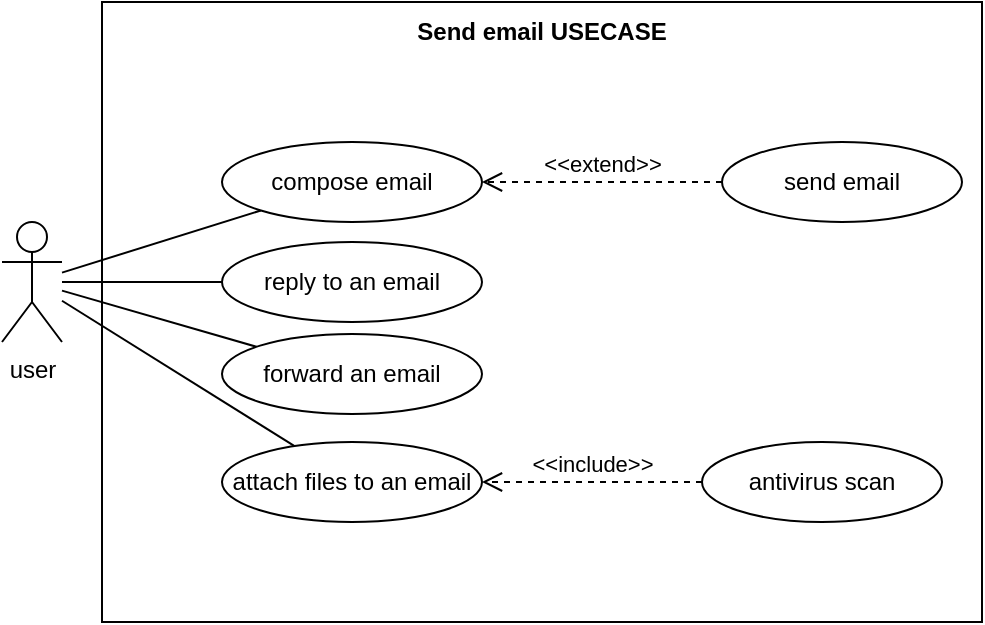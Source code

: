 <mxfile version="28.1.2">
  <diagram name="Page-1" id="VUupfpJNlbURULNmI9s1">
    <mxGraphModel dx="635" dy="832" grid="1" gridSize="10" guides="1" tooltips="1" connect="1" arrows="1" fold="1" page="1" pageScale="1" pageWidth="850" pageHeight="1100" math="0" shadow="0">
      <root>
        <mxCell id="0" />
        <mxCell id="1" parent="0" />
        <mxCell id="63oyYGpp-a3GvrfUXpGr-17" value="" style="html=1;whiteSpace=wrap;" vertex="1" parent="1">
          <mxGeometry x="110" y="10" width="440" height="310" as="geometry" />
        </mxCell>
        <mxCell id="63oyYGpp-a3GvrfUXpGr-1" value="user" style="shape=umlActor;verticalLabelPosition=bottom;verticalAlign=top;html=1;outlineConnect=0;" vertex="1" parent="1">
          <mxGeometry x="60" y="120" width="30" height="60" as="geometry" />
        </mxCell>
        <mxCell id="63oyYGpp-a3GvrfUXpGr-2" value="" style="endArrow=none;html=1;rounded=0;" edge="1" parent="1" source="63oyYGpp-a3GvrfUXpGr-1" target="63oyYGpp-a3GvrfUXpGr-4">
          <mxGeometry width="50" height="50" relative="1" as="geometry">
            <mxPoint x="140" y="140" as="sourcePoint" />
            <mxPoint x="163.809" y="115.111" as="targetPoint" />
          </mxGeometry>
        </mxCell>
        <mxCell id="63oyYGpp-a3GvrfUXpGr-4" value="compose email" style="ellipse;whiteSpace=wrap;html=1;" vertex="1" parent="1">
          <mxGeometry x="170" y="80" width="130" height="40" as="geometry" />
        </mxCell>
        <mxCell id="63oyYGpp-a3GvrfUXpGr-5" value="" style="endArrow=none;html=1;rounded=0;" edge="1" parent="1" source="63oyYGpp-a3GvrfUXpGr-1" target="63oyYGpp-a3GvrfUXpGr-6">
          <mxGeometry width="50" height="50" relative="1" as="geometry">
            <mxPoint x="310" y="250" as="sourcePoint" />
            <mxPoint x="170" y="160" as="targetPoint" />
          </mxGeometry>
        </mxCell>
        <mxCell id="63oyYGpp-a3GvrfUXpGr-6" value="reply to an email" style="ellipse;whiteSpace=wrap;html=1;" vertex="1" parent="1">
          <mxGeometry x="170" y="130" width="130" height="40" as="geometry" />
        </mxCell>
        <mxCell id="63oyYGpp-a3GvrfUXpGr-8" value="&amp;lt;&amp;lt;extend&amp;gt;&amp;gt;" style="html=1;verticalAlign=bottom;endArrow=open;dashed=1;endSize=8;curved=0;rounded=0;" edge="1" parent="1" source="63oyYGpp-a3GvrfUXpGr-10" target="63oyYGpp-a3GvrfUXpGr-4">
          <mxGeometry relative="1" as="geometry">
            <mxPoint x="410" y="100" as="sourcePoint" />
            <mxPoint x="290" y="230" as="targetPoint" />
          </mxGeometry>
        </mxCell>
        <mxCell id="63oyYGpp-a3GvrfUXpGr-10" value="send email" style="ellipse;whiteSpace=wrap;html=1;" vertex="1" parent="1">
          <mxGeometry x="420" y="80" width="120" height="40" as="geometry" />
        </mxCell>
        <mxCell id="63oyYGpp-a3GvrfUXpGr-11" value="" style="endArrow=none;html=1;rounded=0;" edge="1" parent="1" target="63oyYGpp-a3GvrfUXpGr-12" source="63oyYGpp-a3GvrfUXpGr-1">
          <mxGeometry width="50" height="50" relative="1" as="geometry">
            <mxPoint x="70" y="149.998" as="sourcePoint" />
            <mxPoint x="265.773" y="202.9" as="targetPoint" />
          </mxGeometry>
        </mxCell>
        <mxCell id="63oyYGpp-a3GvrfUXpGr-12" value="forward an email" style="ellipse;whiteSpace=wrap;html=1;" vertex="1" parent="1">
          <mxGeometry x="170" y="175.96" width="130" height="40" as="geometry" />
        </mxCell>
        <mxCell id="63oyYGpp-a3GvrfUXpGr-13" value="" style="endArrow=none;html=1;rounded=0;" edge="1" parent="1" target="63oyYGpp-a3GvrfUXpGr-14" source="63oyYGpp-a3GvrfUXpGr-1">
          <mxGeometry width="50" height="50" relative="1" as="geometry">
            <mxPoint x="90" y="250" as="sourcePoint" />
            <mxPoint x="170" y="260" as="targetPoint" />
          </mxGeometry>
        </mxCell>
        <mxCell id="63oyYGpp-a3GvrfUXpGr-14" value="attach files to an email" style="ellipse;whiteSpace=wrap;html=1;" vertex="1" parent="1">
          <mxGeometry x="170" y="230" width="130" height="40" as="geometry" />
        </mxCell>
        <mxCell id="63oyYGpp-a3GvrfUXpGr-15" value="&amp;lt;&amp;lt;include&amp;gt;&amp;gt;" style="html=1;verticalAlign=bottom;endArrow=open;dashed=1;endSize=8;curved=0;rounded=0;" edge="1" parent="1" target="63oyYGpp-a3GvrfUXpGr-14">
          <mxGeometry relative="1" as="geometry">
            <mxPoint x="410" y="250" as="sourcePoint" />
            <mxPoint x="270" y="230" as="targetPoint" />
          </mxGeometry>
        </mxCell>
        <mxCell id="63oyYGpp-a3GvrfUXpGr-16" value="antivirus scan" style="ellipse;whiteSpace=wrap;html=1;" vertex="1" parent="1">
          <mxGeometry x="410" y="230" width="120" height="40" as="geometry" />
        </mxCell>
        <mxCell id="63oyYGpp-a3GvrfUXpGr-18" value="Send email USECASE" style="text;html=1;align=center;verticalAlign=middle;whiteSpace=wrap;rounded=0;fontStyle=1" vertex="1" parent="1">
          <mxGeometry x="210" y="10" width="240" height="30" as="geometry" />
        </mxCell>
      </root>
    </mxGraphModel>
  </diagram>
</mxfile>
